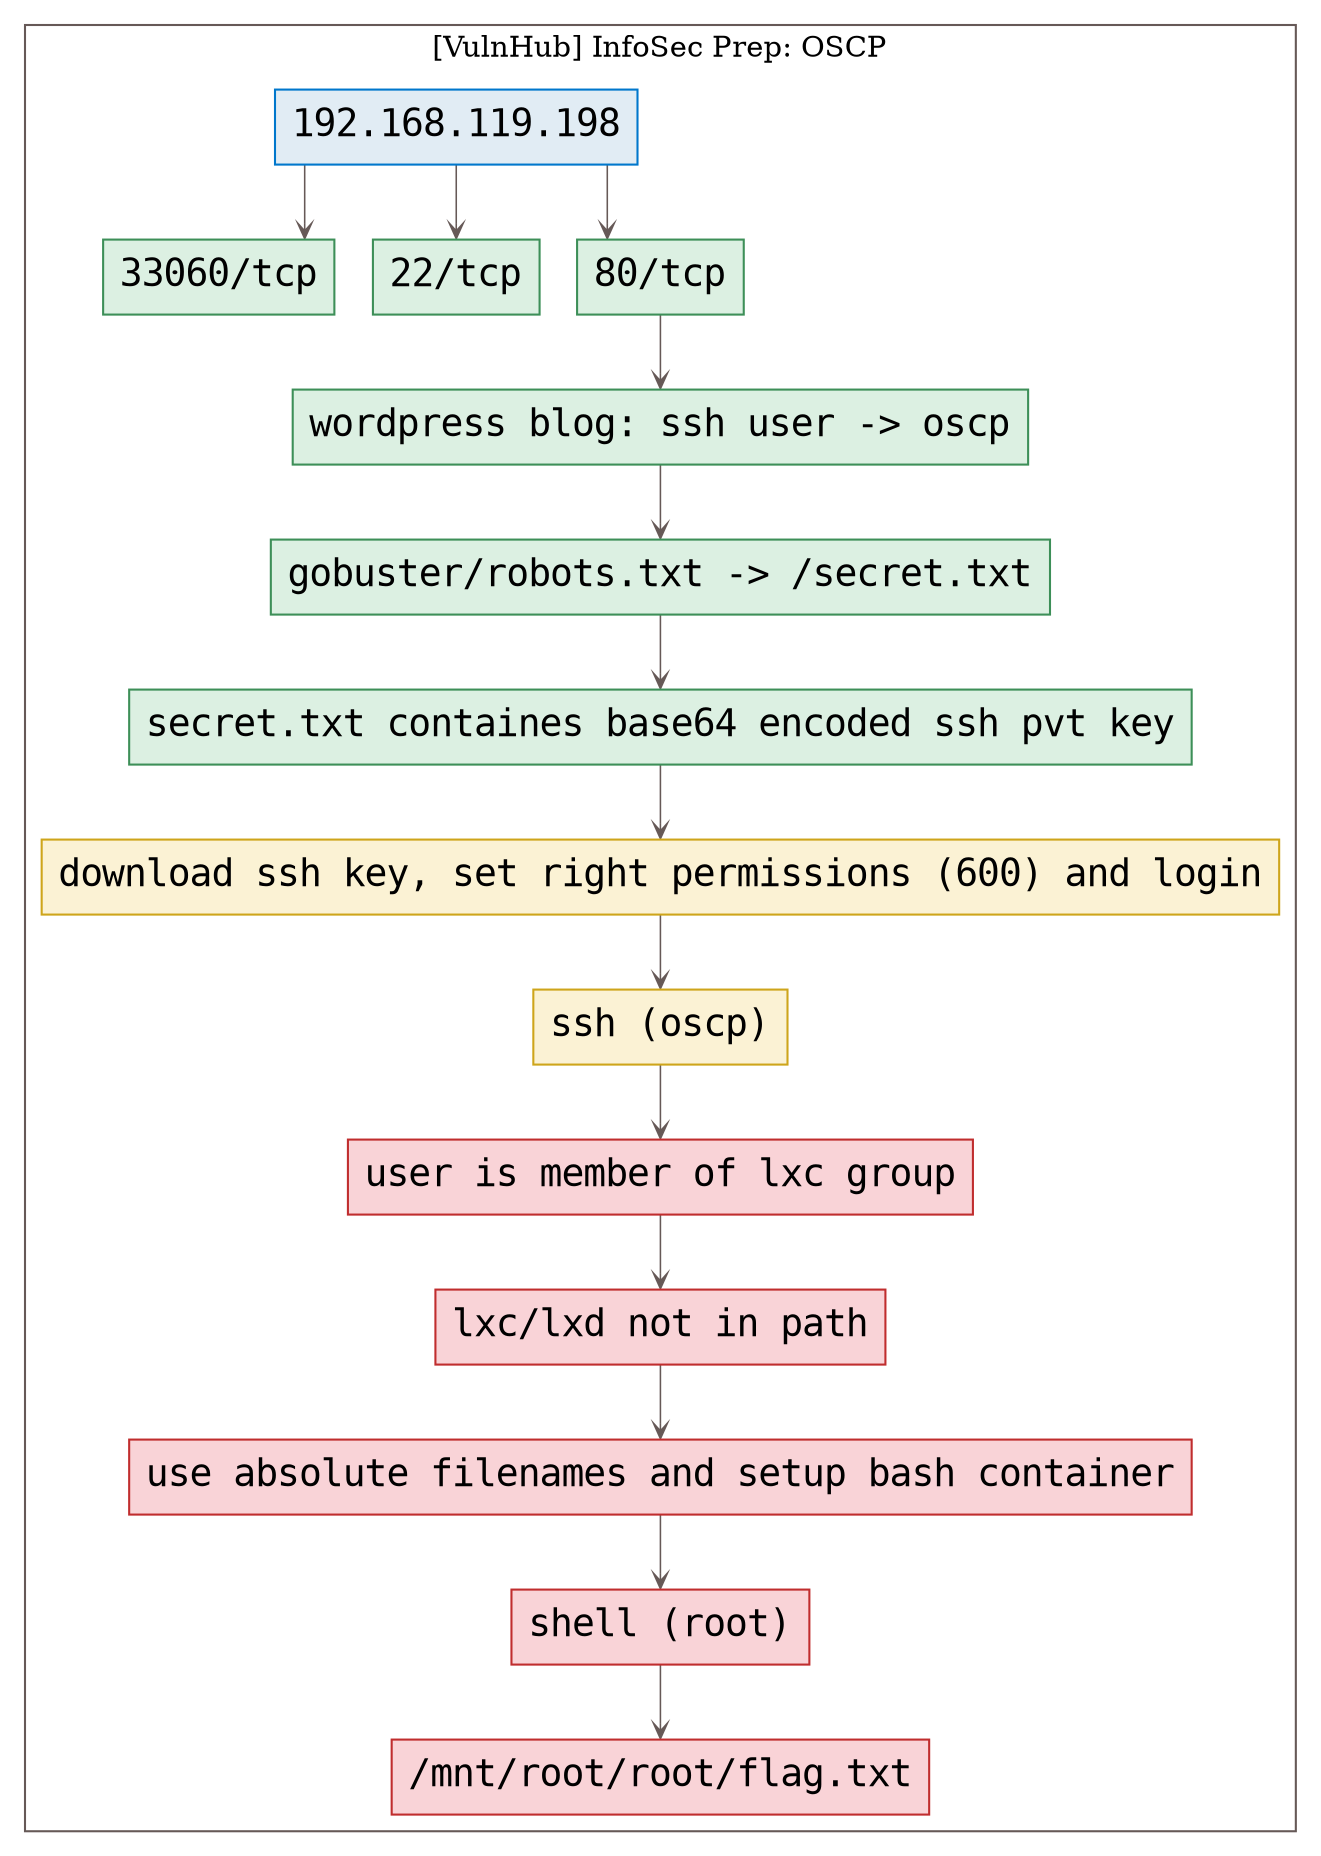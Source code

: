 digraph G {
  #rankdir=LR;
  nodesdictep=1.0; splines="ortho"; K=0.6; overlap=scale; fixedsize=true; resolution=72; bgcolor="#ffffff"; outputorder="edgesfirst";
  node [fontname="courier" fontsize=18 shape=box width=0.25 fillcolor="white" style="filled,solid"];
  edge [style=solid color="#665957" penwidth=0.75 arrowhead=vee arrowsize=0.75 ];

  0[label="192.168.119.198" color="#0077cc" fillcolor="#e1ecf4" tooltip="[VulnHub] InfoSec Prep: OSCP"];
  10[label="use absolute filenames and setup bash container" color="#c02d2e" fillcolor="#f9d3d7" tooltip="Phase #3:Privilege Escalation"];
  11[label="shell (root)" color="#c02d2e" fillcolor="#f9d3d7" tooltip="Phase #3:Privilege Escalation"];
  12[label="/mnt/root/root/flag.txt" color="#c02d2e" fillcolor="#f9d3d7" tooltip="Phase #3:Privilege Escalation"];
  13[label="33060/tcp" color="#3d8f58" fillcolor="#dcf0e2" tooltip="Phase #1:Enumeration"];
  1[label="22/tcp" color="#3d8f58" fillcolor="#dcf0e2" tooltip="Phase #1:Enumeration"];
  2[label="80/tcp" color="#3d8f58" fillcolor="#dcf0e2" tooltip="Phase #1:Enumeration"];
  3[label="wordpress blog: ssh user -> oscp" color="#3d8f58" fillcolor="#dcf0e2" tooltip="Phase #1:Enumeration"];
  4[label="gobuster/robots.txt -> /secret.txt" color="#3d8f58" fillcolor="#dcf0e2" tooltip="Phase #1:Enumeration"];
  5[label="secret.txt containes base64 encoded ssh pvt key" color="#3d8f58" fillcolor="#dcf0e2" tooltip="Phase #1:Enumeration"];
  6[label="download ssh key, set right permissions (600) and login" color="#cea51b" fillcolor="#fbf2d4" tooltip="Phase #2:Exploitation"];
  7[label="ssh (oscp)" color="#cea51b" fillcolor="#fbf2d4" tooltip="Phase #2:Exploitation"];
  8[label="user is member of lxc group" color="#c02d2e" fillcolor="#f9d3d7" tooltip="Phase #3:Privilege Escalation"];
  9[label="lxc/lxd not in path" color="#c02d2e" fillcolor="#f9d3d7" tooltip="Phase #3:Privilege Escalation"];

  subgraph cluster_0 {
    node [style="filled,solid"];
    label = "[VulnHub] InfoSec Prep: OSCP";
    color = "#665957";
    0 -> 1 [color="#665957"];
    0 -> 13 [color="#665957"];
    0 -> 2 [color="#665957"];
    10 -> 11 [color="#665957"];
    11 -> 12 [color="#665957"];
    2 -> 3 [color="#665957"];
    3 -> 4 [color="#665957"];
    4 -> 5 [color="#665957"];
    5 -> 6 [color="#665957"];
    6 -> 7 [color="#665957"];
    7 -> 8 [color="#665957"];
    8 -> 9 [color="#665957"];
    9 -> 10 [color="#665957"];
  }
}
